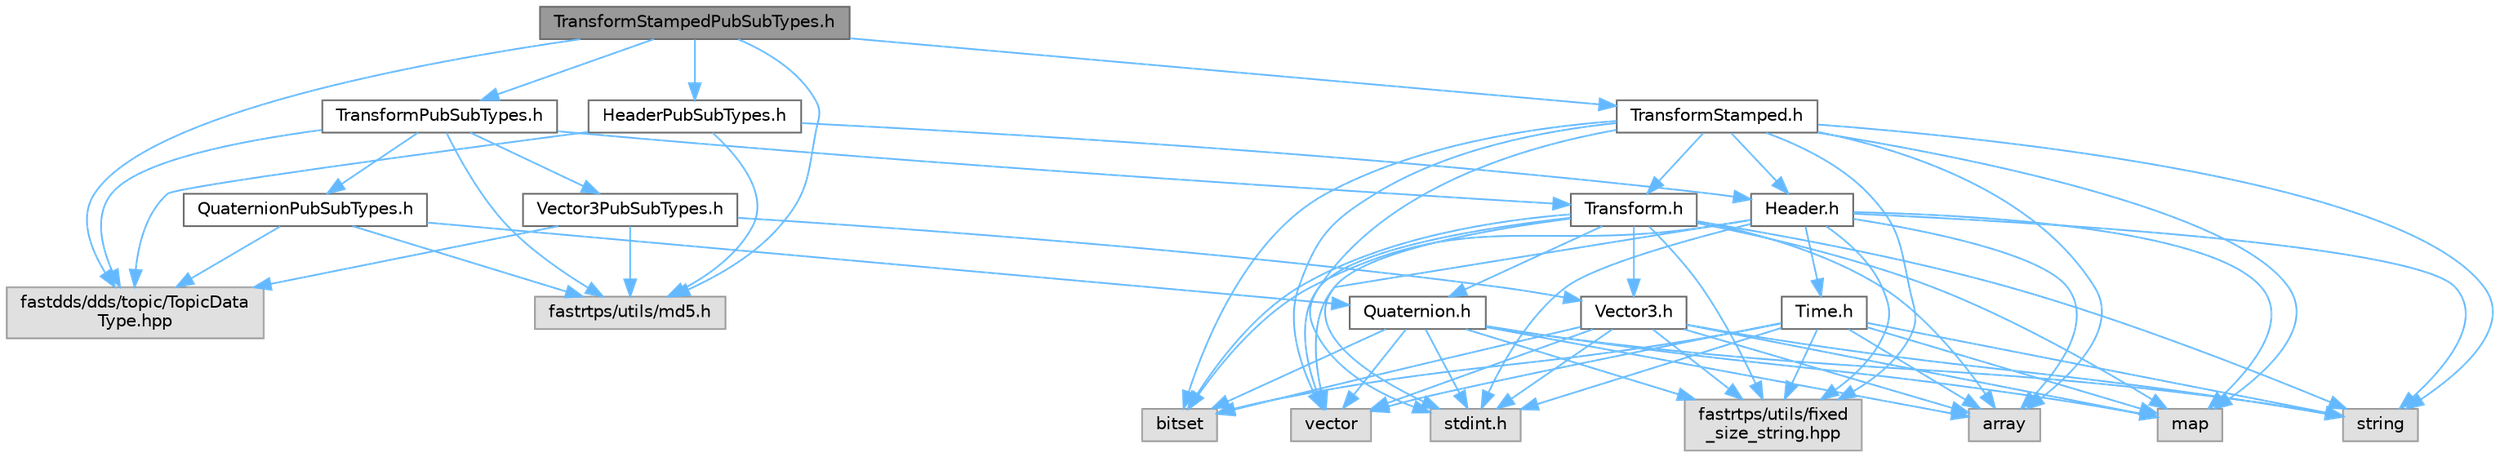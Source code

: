 digraph "TransformStampedPubSubTypes.h"
{
 // INTERACTIVE_SVG=YES
 // LATEX_PDF_SIZE
  bgcolor="transparent";
  edge [fontname=Helvetica,fontsize=10,labelfontname=Helvetica,labelfontsize=10];
  node [fontname=Helvetica,fontsize=10,shape=box,height=0.2,width=0.4];
  Node1 [id="Node000001",label="TransformStampedPubSubTypes.h",height=0.2,width=0.4,color="gray40", fillcolor="grey60", style="filled", fontcolor="black",tooltip=" "];
  Node1 -> Node2 [id="edge1_Node000001_Node000002",color="steelblue1",style="solid",tooltip=" "];
  Node2 [id="Node000002",label="fastdds/dds/topic/TopicData\lType.hpp",height=0.2,width=0.4,color="grey60", fillcolor="#E0E0E0", style="filled",tooltip=" "];
  Node1 -> Node3 [id="edge2_Node000001_Node000003",color="steelblue1",style="solid",tooltip=" "];
  Node3 [id="Node000003",label="fastrtps/utils/md5.h",height=0.2,width=0.4,color="grey60", fillcolor="#E0E0E0", style="filled",tooltip=" "];
  Node1 -> Node4 [id="edge3_Node000001_Node000004",color="steelblue1",style="solid",tooltip=" "];
  Node4 [id="Node000004",label="TransformStamped.h",height=0.2,width=0.4,color="grey40", fillcolor="white", style="filled",URL="$da/dfe/TransformStamped_8h.html",tooltip=" "];
  Node4 -> Node5 [id="edge4_Node000004_Node000005",color="steelblue1",style="solid",tooltip=" "];
  Node5 [id="Node000005",label="Header.h",height=0.2,width=0.4,color="grey40", fillcolor="white", style="filled",URL="$d3/d6a/Header_8h.html",tooltip=" "];
  Node5 -> Node6 [id="edge5_Node000005_Node000006",color="steelblue1",style="solid",tooltip=" "];
  Node6 [id="Node000006",label="Time.h",height=0.2,width=0.4,color="grey40", fillcolor="white", style="filled",URL="$d9/d3d/ros2_2types_2Time_8h.html",tooltip=" "];
  Node6 -> Node7 [id="edge6_Node000006_Node000007",color="steelblue1",style="solid",tooltip=" "];
  Node7 [id="Node000007",label="fastrtps/utils/fixed\l_size_string.hpp",height=0.2,width=0.4,color="grey60", fillcolor="#E0E0E0", style="filled",tooltip=" "];
  Node6 -> Node8 [id="edge7_Node000006_Node000008",color="steelblue1",style="solid",tooltip=" "];
  Node8 [id="Node000008",label="stdint.h",height=0.2,width=0.4,color="grey60", fillcolor="#E0E0E0", style="filled",tooltip=" "];
  Node6 -> Node9 [id="edge8_Node000006_Node000009",color="steelblue1",style="solid",tooltip=" "];
  Node9 [id="Node000009",label="array",height=0.2,width=0.4,color="grey60", fillcolor="#E0E0E0", style="filled",tooltip=" "];
  Node6 -> Node10 [id="edge9_Node000006_Node000010",color="steelblue1",style="solid",tooltip=" "];
  Node10 [id="Node000010",label="string",height=0.2,width=0.4,color="grey60", fillcolor="#E0E0E0", style="filled",tooltip=" "];
  Node6 -> Node11 [id="edge10_Node000006_Node000011",color="steelblue1",style="solid",tooltip=" "];
  Node11 [id="Node000011",label="vector",height=0.2,width=0.4,color="grey60", fillcolor="#E0E0E0", style="filled",tooltip=" "];
  Node6 -> Node12 [id="edge11_Node000006_Node000012",color="steelblue1",style="solid",tooltip=" "];
  Node12 [id="Node000012",label="map",height=0.2,width=0.4,color="grey60", fillcolor="#E0E0E0", style="filled",tooltip=" "];
  Node6 -> Node13 [id="edge12_Node000006_Node000013",color="steelblue1",style="solid",tooltip=" "];
  Node13 [id="Node000013",label="bitset",height=0.2,width=0.4,color="grey60", fillcolor="#E0E0E0", style="filled",tooltip=" "];
  Node5 -> Node7 [id="edge13_Node000005_Node000007",color="steelblue1",style="solid",tooltip=" "];
  Node5 -> Node8 [id="edge14_Node000005_Node000008",color="steelblue1",style="solid",tooltip=" "];
  Node5 -> Node9 [id="edge15_Node000005_Node000009",color="steelblue1",style="solid",tooltip=" "];
  Node5 -> Node10 [id="edge16_Node000005_Node000010",color="steelblue1",style="solid",tooltip=" "];
  Node5 -> Node11 [id="edge17_Node000005_Node000011",color="steelblue1",style="solid",tooltip=" "];
  Node5 -> Node12 [id="edge18_Node000005_Node000012",color="steelblue1",style="solid",tooltip=" "];
  Node5 -> Node13 [id="edge19_Node000005_Node000013",color="steelblue1",style="solid",tooltip=" "];
  Node4 -> Node14 [id="edge20_Node000004_Node000014",color="steelblue1",style="solid",tooltip=" "];
  Node14 [id="Node000014",label="Transform.h",height=0.2,width=0.4,color="grey40", fillcolor="white", style="filled",URL="$df/d02/ros2_2types_2Transform_8h.html",tooltip=" "];
  Node14 -> Node15 [id="edge21_Node000014_Node000015",color="steelblue1",style="solid",tooltip=" "];
  Node15 [id="Node000015",label="Vector3.h",height=0.2,width=0.4,color="grey40", fillcolor="white", style="filled",URL="$dd/d8c/Vector3_8h.html",tooltip=" "];
  Node15 -> Node7 [id="edge22_Node000015_Node000007",color="steelblue1",style="solid",tooltip=" "];
  Node15 -> Node8 [id="edge23_Node000015_Node000008",color="steelblue1",style="solid",tooltip=" "];
  Node15 -> Node9 [id="edge24_Node000015_Node000009",color="steelblue1",style="solid",tooltip=" "];
  Node15 -> Node10 [id="edge25_Node000015_Node000010",color="steelblue1",style="solid",tooltip=" "];
  Node15 -> Node11 [id="edge26_Node000015_Node000011",color="steelblue1",style="solid",tooltip=" "];
  Node15 -> Node12 [id="edge27_Node000015_Node000012",color="steelblue1",style="solid",tooltip=" "];
  Node15 -> Node13 [id="edge28_Node000015_Node000013",color="steelblue1",style="solid",tooltip=" "];
  Node14 -> Node16 [id="edge29_Node000014_Node000016",color="steelblue1",style="solid",tooltip=" "];
  Node16 [id="Node000016",label="Quaternion.h",height=0.2,width=0.4,color="grey40", fillcolor="white", style="filled",URL="$d1/d4a/Quaternion_8h.html",tooltip=" "];
  Node16 -> Node7 [id="edge30_Node000016_Node000007",color="steelblue1",style="solid",tooltip=" "];
  Node16 -> Node8 [id="edge31_Node000016_Node000008",color="steelblue1",style="solid",tooltip=" "];
  Node16 -> Node9 [id="edge32_Node000016_Node000009",color="steelblue1",style="solid",tooltip=" "];
  Node16 -> Node10 [id="edge33_Node000016_Node000010",color="steelblue1",style="solid",tooltip=" "];
  Node16 -> Node11 [id="edge34_Node000016_Node000011",color="steelblue1",style="solid",tooltip=" "];
  Node16 -> Node12 [id="edge35_Node000016_Node000012",color="steelblue1",style="solid",tooltip=" "];
  Node16 -> Node13 [id="edge36_Node000016_Node000013",color="steelblue1",style="solid",tooltip=" "];
  Node14 -> Node7 [id="edge37_Node000014_Node000007",color="steelblue1",style="solid",tooltip=" "];
  Node14 -> Node8 [id="edge38_Node000014_Node000008",color="steelblue1",style="solid",tooltip=" "];
  Node14 -> Node9 [id="edge39_Node000014_Node000009",color="steelblue1",style="solid",tooltip=" "];
  Node14 -> Node10 [id="edge40_Node000014_Node000010",color="steelblue1",style="solid",tooltip=" "];
  Node14 -> Node11 [id="edge41_Node000014_Node000011",color="steelblue1",style="solid",tooltip=" "];
  Node14 -> Node12 [id="edge42_Node000014_Node000012",color="steelblue1",style="solid",tooltip=" "];
  Node14 -> Node13 [id="edge43_Node000014_Node000013",color="steelblue1",style="solid",tooltip=" "];
  Node4 -> Node7 [id="edge44_Node000004_Node000007",color="steelblue1",style="solid",tooltip=" "];
  Node4 -> Node8 [id="edge45_Node000004_Node000008",color="steelblue1",style="solid",tooltip=" "];
  Node4 -> Node9 [id="edge46_Node000004_Node000009",color="steelblue1",style="solid",tooltip=" "];
  Node4 -> Node10 [id="edge47_Node000004_Node000010",color="steelblue1",style="solid",tooltip=" "];
  Node4 -> Node11 [id="edge48_Node000004_Node000011",color="steelblue1",style="solid",tooltip=" "];
  Node4 -> Node12 [id="edge49_Node000004_Node000012",color="steelblue1",style="solid",tooltip=" "];
  Node4 -> Node13 [id="edge50_Node000004_Node000013",color="steelblue1",style="solid",tooltip=" "];
  Node1 -> Node17 [id="edge51_Node000001_Node000017",color="steelblue1",style="solid",tooltip=" "];
  Node17 [id="Node000017",label="HeaderPubSubTypes.h",height=0.2,width=0.4,color="grey40", fillcolor="white", style="filled",URL="$d0/dda/HeaderPubSubTypes_8h.html",tooltip=" "];
  Node17 -> Node2 [id="edge52_Node000017_Node000002",color="steelblue1",style="solid",tooltip=" "];
  Node17 -> Node3 [id="edge53_Node000017_Node000003",color="steelblue1",style="solid",tooltip=" "];
  Node17 -> Node5 [id="edge54_Node000017_Node000005",color="steelblue1",style="solid",tooltip=" "];
  Node1 -> Node18 [id="edge55_Node000001_Node000018",color="steelblue1",style="solid",tooltip=" "];
  Node18 [id="Node000018",label="TransformPubSubTypes.h",height=0.2,width=0.4,color="grey40", fillcolor="white", style="filled",URL="$dc/d9a/TransformPubSubTypes_8h.html",tooltip=" "];
  Node18 -> Node2 [id="edge56_Node000018_Node000002",color="steelblue1",style="solid",tooltip=" "];
  Node18 -> Node3 [id="edge57_Node000018_Node000003",color="steelblue1",style="solid",tooltip=" "];
  Node18 -> Node14 [id="edge58_Node000018_Node000014",color="steelblue1",style="solid",tooltip=" "];
  Node18 -> Node19 [id="edge59_Node000018_Node000019",color="steelblue1",style="solid",tooltip=" "];
  Node19 [id="Node000019",label="Vector3PubSubTypes.h",height=0.2,width=0.4,color="grey40", fillcolor="white", style="filled",URL="$d5/dc7/Vector3PubSubTypes_8h.html",tooltip=" "];
  Node19 -> Node2 [id="edge60_Node000019_Node000002",color="steelblue1",style="solid",tooltip=" "];
  Node19 -> Node3 [id="edge61_Node000019_Node000003",color="steelblue1",style="solid",tooltip=" "];
  Node19 -> Node15 [id="edge62_Node000019_Node000015",color="steelblue1",style="solid",tooltip=" "];
  Node18 -> Node20 [id="edge63_Node000018_Node000020",color="steelblue1",style="solid",tooltip=" "];
  Node20 [id="Node000020",label="QuaternionPubSubTypes.h",height=0.2,width=0.4,color="grey40", fillcolor="white", style="filled",URL="$de/d28/QuaternionPubSubTypes_8h.html",tooltip=" "];
  Node20 -> Node2 [id="edge64_Node000020_Node000002",color="steelblue1",style="solid",tooltip=" "];
  Node20 -> Node3 [id="edge65_Node000020_Node000003",color="steelblue1",style="solid",tooltip=" "];
  Node20 -> Node16 [id="edge66_Node000020_Node000016",color="steelblue1",style="solid",tooltip=" "];
}

